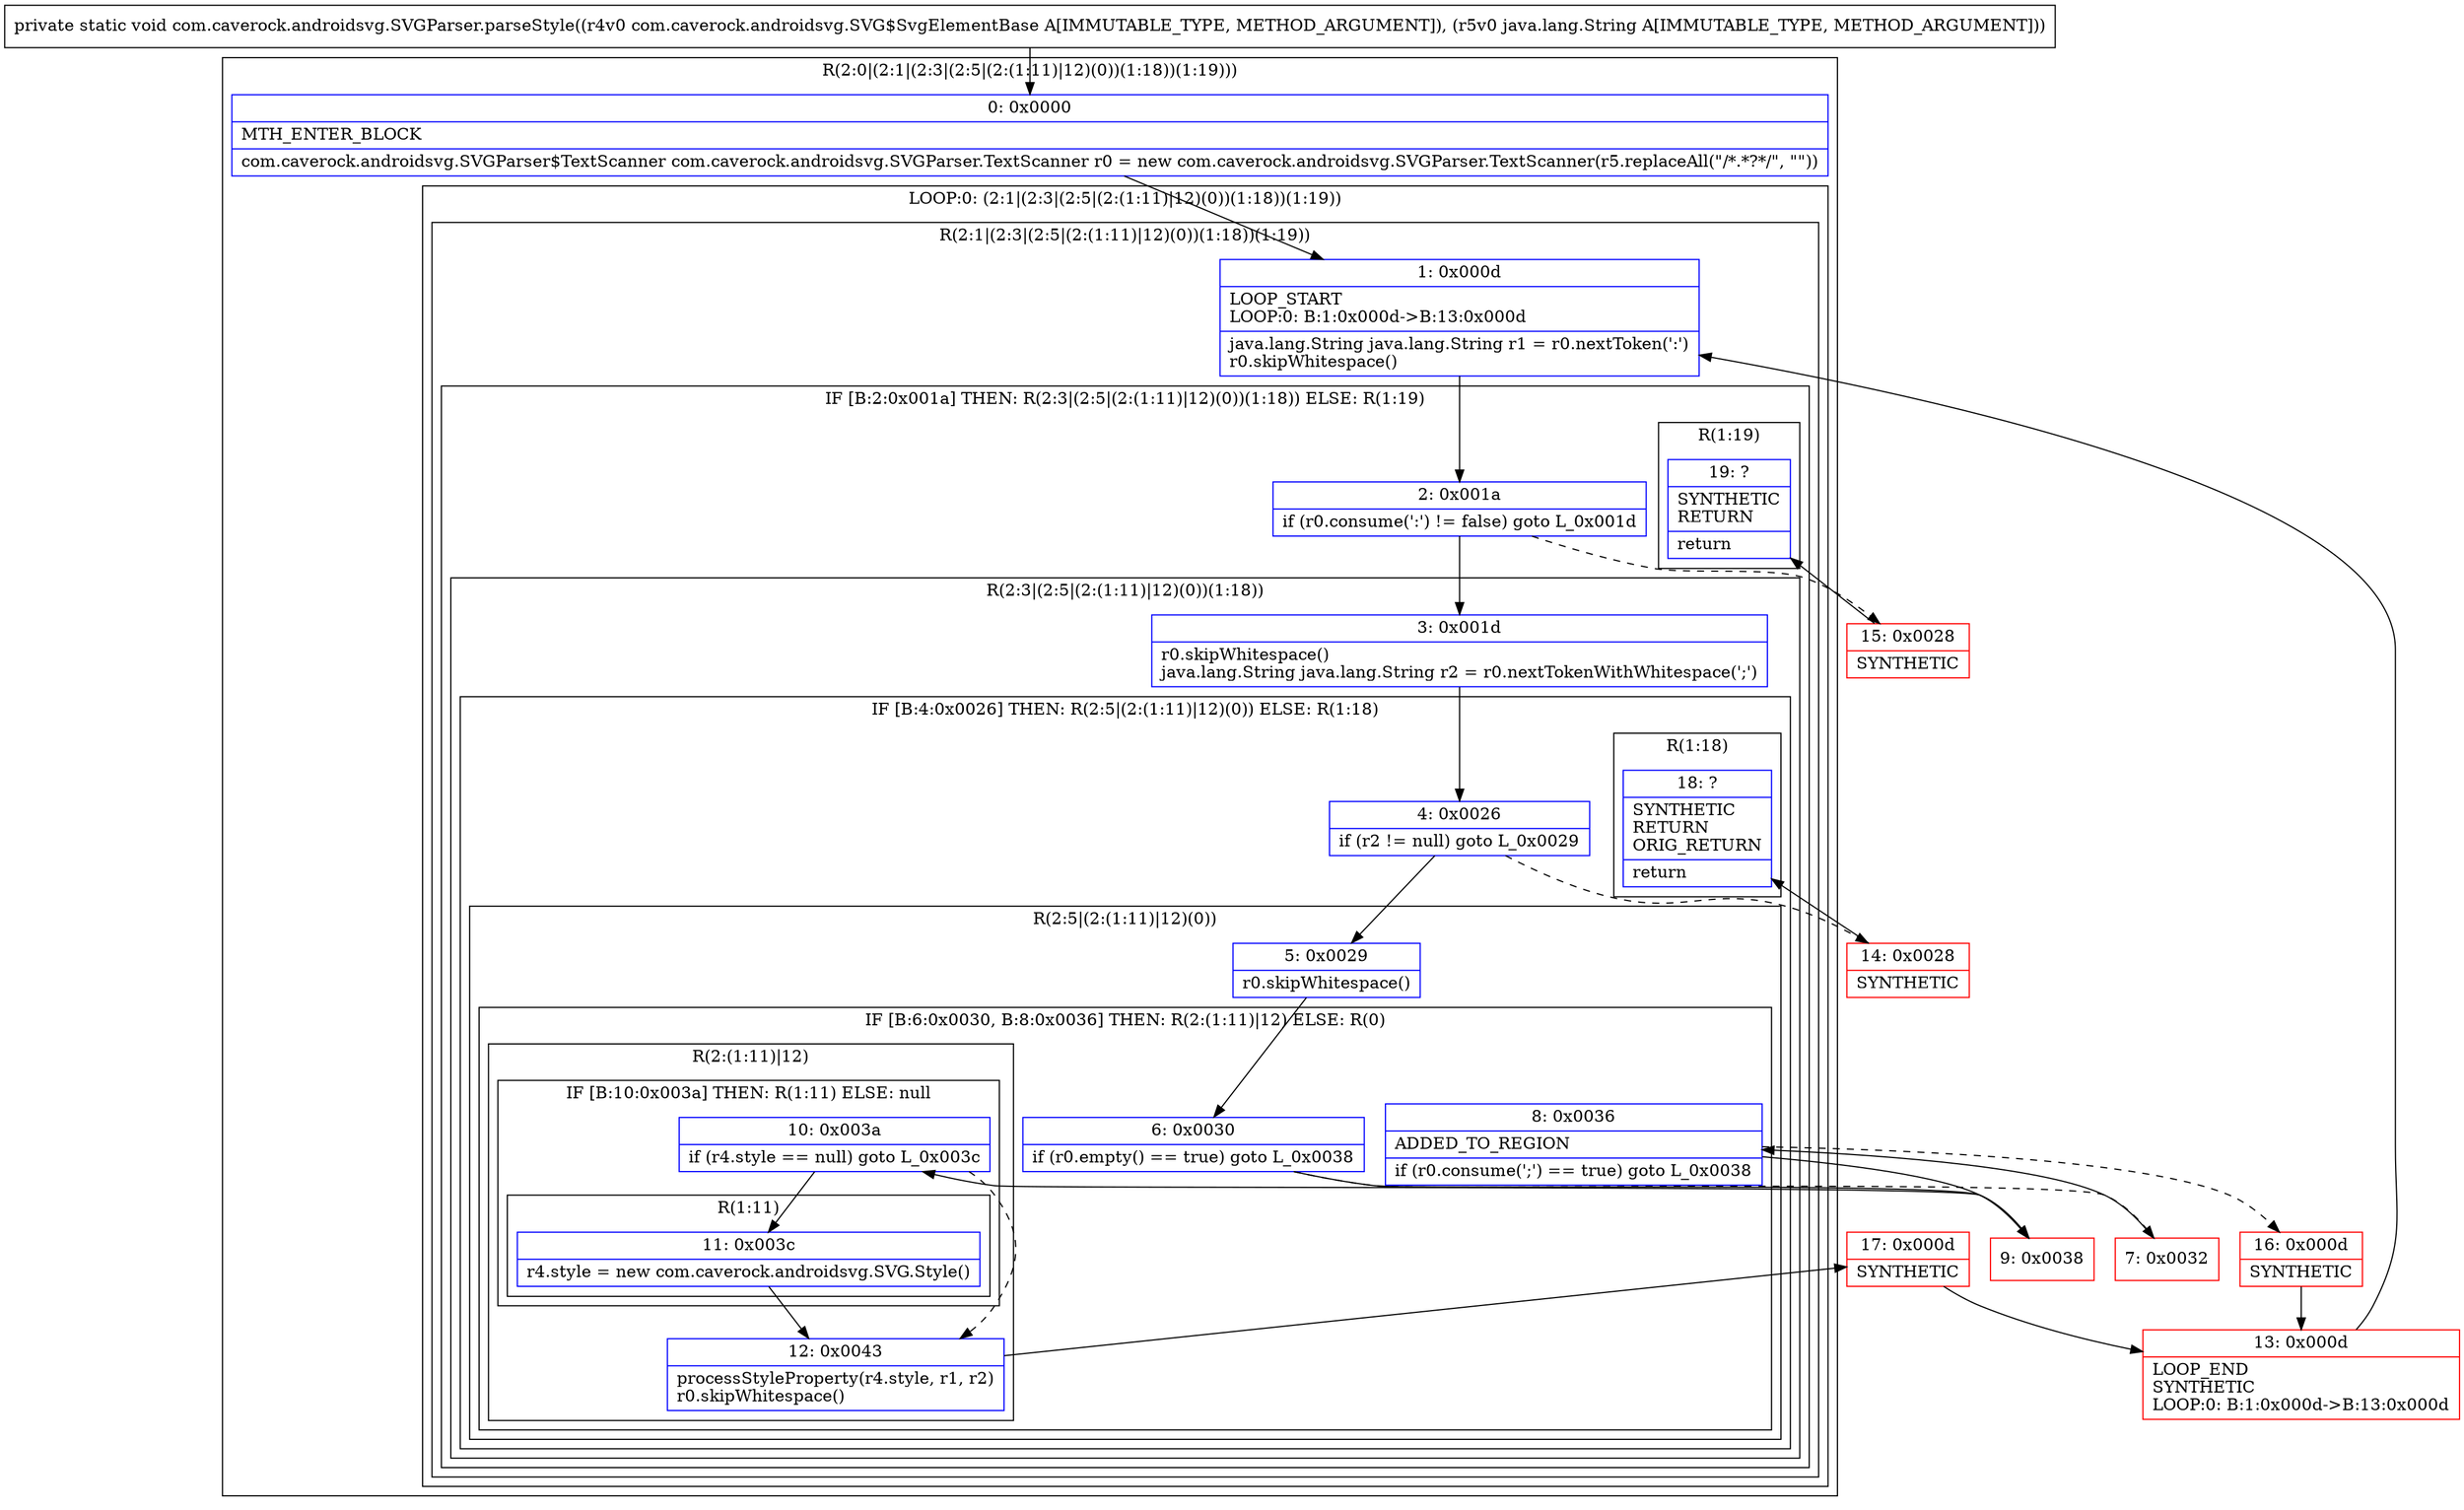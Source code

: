 digraph "CFG forcom.caverock.androidsvg.SVGParser.parseStyle(Lcom\/caverock\/androidsvg\/SVG$SvgElementBase;Ljava\/lang\/String;)V" {
subgraph cluster_Region_397455281 {
label = "R(2:0|(2:1|(2:3|(2:5|(2:(1:11)|12)(0))(1:18))(1:19)))";
node [shape=record,color=blue];
Node_0 [shape=record,label="{0\:\ 0x0000|MTH_ENTER_BLOCK\l|com.caverock.androidsvg.SVGParser$TextScanner com.caverock.androidsvg.SVGParser.TextScanner r0 = new com.caverock.androidsvg.SVGParser.TextScanner(r5.replaceAll(\"\/*.*?*\/\", \"\"))\l}"];
subgraph cluster_LoopRegion_913817965 {
label = "LOOP:0: (2:1|(2:3|(2:5|(2:(1:11)|12)(0))(1:18))(1:19))";
node [shape=record,color=blue];
subgraph cluster_Region_413404844 {
label = "R(2:1|(2:3|(2:5|(2:(1:11)|12)(0))(1:18))(1:19))";
node [shape=record,color=blue];
Node_1 [shape=record,label="{1\:\ 0x000d|LOOP_START\lLOOP:0: B:1:0x000d\-\>B:13:0x000d\l|java.lang.String java.lang.String r1 = r0.nextToken(':')\lr0.skipWhitespace()\l}"];
subgraph cluster_IfRegion_1363695201 {
label = "IF [B:2:0x001a] THEN: R(2:3|(2:5|(2:(1:11)|12)(0))(1:18)) ELSE: R(1:19)";
node [shape=record,color=blue];
Node_2 [shape=record,label="{2\:\ 0x001a|if (r0.consume(':') != false) goto L_0x001d\l}"];
subgraph cluster_Region_1744205617 {
label = "R(2:3|(2:5|(2:(1:11)|12)(0))(1:18))";
node [shape=record,color=blue];
Node_3 [shape=record,label="{3\:\ 0x001d|r0.skipWhitespace()\ljava.lang.String java.lang.String r2 = r0.nextTokenWithWhitespace(';')\l}"];
subgraph cluster_IfRegion_171128754 {
label = "IF [B:4:0x0026] THEN: R(2:5|(2:(1:11)|12)(0)) ELSE: R(1:18)";
node [shape=record,color=blue];
Node_4 [shape=record,label="{4\:\ 0x0026|if (r2 != null) goto L_0x0029\l}"];
subgraph cluster_Region_1965654361 {
label = "R(2:5|(2:(1:11)|12)(0))";
node [shape=record,color=blue];
Node_5 [shape=record,label="{5\:\ 0x0029|r0.skipWhitespace()\l}"];
subgraph cluster_IfRegion_1304436798 {
label = "IF [B:6:0x0030, B:8:0x0036] THEN: R(2:(1:11)|12) ELSE: R(0)";
node [shape=record,color=blue];
Node_6 [shape=record,label="{6\:\ 0x0030|if (r0.empty() == true) goto L_0x0038\l}"];
Node_8 [shape=record,label="{8\:\ 0x0036|ADDED_TO_REGION\l|if (r0.consume(';') == true) goto L_0x0038\l}"];
subgraph cluster_Region_1579719865 {
label = "R(2:(1:11)|12)";
node [shape=record,color=blue];
subgraph cluster_IfRegion_1185324410 {
label = "IF [B:10:0x003a] THEN: R(1:11) ELSE: null";
node [shape=record,color=blue];
Node_10 [shape=record,label="{10\:\ 0x003a|if (r4.style == null) goto L_0x003c\l}"];
subgraph cluster_Region_1657703376 {
label = "R(1:11)";
node [shape=record,color=blue];
Node_11 [shape=record,label="{11\:\ 0x003c|r4.style = new com.caverock.androidsvg.SVG.Style()\l}"];
}
}
Node_12 [shape=record,label="{12\:\ 0x0043|processStyleProperty(r4.style, r1, r2)\lr0.skipWhitespace()\l}"];
}
subgraph cluster_Region_310798953 {
label = "R(0)";
node [shape=record,color=blue];
}
}
}
subgraph cluster_Region_452111869 {
label = "R(1:18)";
node [shape=record,color=blue];
Node_18 [shape=record,label="{18\:\ ?|SYNTHETIC\lRETURN\lORIG_RETURN\l|return\l}"];
}
}
}
subgraph cluster_Region_1758314132 {
label = "R(1:19)";
node [shape=record,color=blue];
Node_19 [shape=record,label="{19\:\ ?|SYNTHETIC\lRETURN\l|return\l}"];
}
}
}
}
}
Node_7 [shape=record,color=red,label="{7\:\ 0x0032}"];
Node_9 [shape=record,color=red,label="{9\:\ 0x0038}"];
Node_13 [shape=record,color=red,label="{13\:\ 0x000d|LOOP_END\lSYNTHETIC\lLOOP:0: B:1:0x000d\-\>B:13:0x000d\l}"];
Node_14 [shape=record,color=red,label="{14\:\ 0x0028|SYNTHETIC\l}"];
Node_15 [shape=record,color=red,label="{15\:\ 0x0028|SYNTHETIC\l}"];
Node_16 [shape=record,color=red,label="{16\:\ 0x000d|SYNTHETIC\l}"];
Node_17 [shape=record,color=red,label="{17\:\ 0x000d|SYNTHETIC\l}"];
MethodNode[shape=record,label="{private static void com.caverock.androidsvg.SVGParser.parseStyle((r4v0 com.caverock.androidsvg.SVG$SvgElementBase A[IMMUTABLE_TYPE, METHOD_ARGUMENT]), (r5v0 java.lang.String A[IMMUTABLE_TYPE, METHOD_ARGUMENT])) }"];
MethodNode -> Node_0;
Node_0 -> Node_1;
Node_1 -> Node_2;
Node_2 -> Node_3;
Node_2 -> Node_15[style=dashed];
Node_3 -> Node_4;
Node_4 -> Node_5;
Node_4 -> Node_14[style=dashed];
Node_5 -> Node_6;
Node_6 -> Node_7[style=dashed];
Node_6 -> Node_9;
Node_8 -> Node_9;
Node_8 -> Node_16[style=dashed];
Node_10 -> Node_11;
Node_10 -> Node_12[style=dashed];
Node_11 -> Node_12;
Node_12 -> Node_17;
Node_7 -> Node_8;
Node_9 -> Node_10;
Node_13 -> Node_1;
Node_14 -> Node_18;
Node_15 -> Node_19;
Node_16 -> Node_13;
Node_17 -> Node_13;
}

